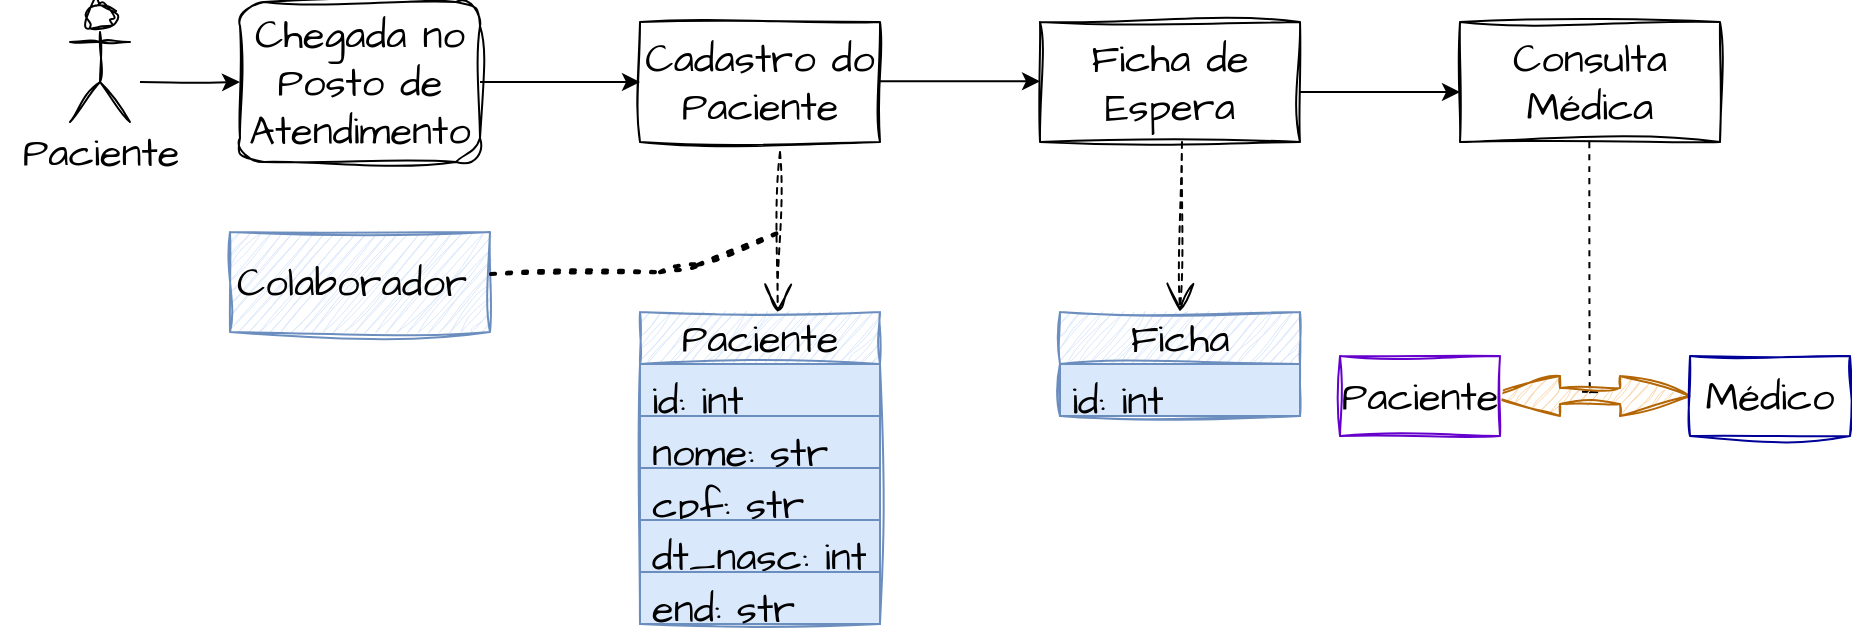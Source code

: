 <mxfile version="21.0.4" type="github">
  <diagram name="Page-1" id="2a216829-ef6e-dabb-86c1-c78162f3ba2b">
    <mxGraphModel dx="1195" dy="663" grid="1" gridSize="10" guides="1" tooltips="1" connect="1" arrows="1" fold="1" page="1" pageScale="1" pageWidth="850" pageHeight="1100" background="none" math="0" shadow="0">
      <root>
        <mxCell id="0" />
        <mxCell id="1" parent="0" />
        <mxCell id="7a84cebc1def654-2" value="Chegada no Posto de Atendimento" style="shape=ext;rounded=1;html=1;whiteSpace=wrap;labelBackgroundColor=none;sketch=1;curveFitting=1;jiggle=2;fontFamily=Architects Daughter;fontSource=https%3A%2F%2Ffonts.googleapis.com%2Fcss%3Ffamily%3DArchitects%2BDaughter;fontSize=20;" parent="1" vertex="1">
          <mxGeometry x="140" y="95" width="120" height="80" as="geometry" />
        </mxCell>
        <mxCell id="7a84cebc1def654-36" style="edgeStyle=orthogonalEdgeStyle;rounded=1;html=1;jettySize=auto;orthogonalLoop=1;labelBackgroundColor=none;fontColor=default;" parent="1" target="7a84cebc1def654-2" edge="1">
          <mxGeometry relative="1" as="geometry">
            <mxPoint x="90" y="135" as="sourcePoint" />
          </mxGeometry>
        </mxCell>
        <mxCell id="7a84cebc1def654-39" style="edgeStyle=orthogonalEdgeStyle;rounded=1;html=1;jettySize=auto;orthogonalLoop=1;labelBackgroundColor=none;fontColor=default;" parent="1" source="7a84cebc1def654-2" edge="1">
          <mxGeometry relative="1" as="geometry">
            <mxPoint x="340" y="135" as="targetPoint" />
          </mxGeometry>
        </mxCell>
        <mxCell id="9pvashHS6H_EsKyoVE9t-11" value="" style="shape=umlActor;verticalLabelPosition=bottom;verticalAlign=top;html=1;outlineConnect=0;sketch=1;hachureGap=4;jiggle=2;curveFitting=1;fontFamily=Architects Daughter;fontSource=https%3A%2F%2Ffonts.googleapis.com%2Fcss%3Ffamily%3DArchitects%2BDaughter;fontSize=20;" vertex="1" parent="1">
          <mxGeometry x="55" y="95" width="30" height="60" as="geometry" />
        </mxCell>
        <mxCell id="9pvashHS6H_EsKyoVE9t-12" value="Paciente" style="text;html=1;align=center;verticalAlign=middle;resizable=0;points=[];autosize=1;strokeColor=none;fillColor=none;fontSize=20;fontFamily=Architects Daughter;" vertex="1" parent="1">
          <mxGeometry x="20" y="150" width="100" height="40" as="geometry" />
        </mxCell>
        <mxCell id="9pvashHS6H_EsKyoVE9t-16" value="Cadastro do Paciente" style="rounded=0;whiteSpace=wrap;html=1;hachureGap=4;fontFamily=Architects Daughter;fontSource=https%3A%2F%2Ffonts.googleapis.com%2Fcss%3Ffamily%3DArchitects%2BDaughter;fontSize=20;sketch=1;curveFitting=1;jiggle=2;shadow=0;glass=0;" vertex="1" parent="1">
          <mxGeometry x="340" y="105" width="120" height="60" as="geometry" />
        </mxCell>
        <mxCell id="9pvashHS6H_EsKyoVE9t-17" value="Paciente" style="swimlane;fontStyle=0;childLayout=stackLayout;horizontal=1;startSize=26;fillColor=#dae8fc;horizontalStack=0;resizeParent=1;resizeParentMax=0;resizeLast=0;collapsible=1;marginBottom=0;whiteSpace=wrap;html=1;sketch=1;hachureGap=4;jiggle=2;curveFitting=1;fontFamily=Architects Daughter;fontSource=https%3A%2F%2Ffonts.googleapis.com%2Fcss%3Ffamily%3DArchitects%2BDaughter;fontSize=20;strokeColor=#6c8ebf;" vertex="1" parent="1">
          <mxGeometry x="340" y="250" width="120" height="156" as="geometry" />
        </mxCell>
        <mxCell id="9pvashHS6H_EsKyoVE9t-18" value="id: int" style="text;strokeColor=#6c8ebf;fillColor=#dae8fc;align=left;verticalAlign=top;spacingLeft=4;spacingRight=4;overflow=hidden;rotatable=0;points=[[0,0.5],[1,0.5]];portConstraint=eastwest;whiteSpace=wrap;html=1;fontSize=20;fontFamily=Architects Daughter;" vertex="1" parent="9pvashHS6H_EsKyoVE9t-17">
          <mxGeometry y="26" width="120" height="26" as="geometry" />
        </mxCell>
        <mxCell id="9pvashHS6H_EsKyoVE9t-20" value="nome: str" style="text;strokeColor=#6c8ebf;fillColor=#dae8fc;align=left;verticalAlign=top;spacingLeft=4;spacingRight=4;overflow=hidden;rotatable=0;points=[[0,0.5],[1,0.5]];portConstraint=eastwest;whiteSpace=wrap;html=1;fontSize=20;fontFamily=Architects Daughter;" vertex="1" parent="9pvashHS6H_EsKyoVE9t-17">
          <mxGeometry y="52" width="120" height="26" as="geometry" />
        </mxCell>
        <mxCell id="9pvashHS6H_EsKyoVE9t-21" value="cpf: str&lt;br&gt;" style="text;strokeColor=#6c8ebf;fillColor=#dae8fc;align=left;verticalAlign=top;spacingLeft=4;spacingRight=4;overflow=hidden;rotatable=0;points=[[0,0.5],[1,0.5]];portConstraint=eastwest;whiteSpace=wrap;html=1;fontSize=20;fontFamily=Architects Daughter;" vertex="1" parent="9pvashHS6H_EsKyoVE9t-17">
          <mxGeometry y="78" width="120" height="26" as="geometry" />
        </mxCell>
        <mxCell id="9pvashHS6H_EsKyoVE9t-22" value="dt_nasc: int" style="text;strokeColor=#6c8ebf;fillColor=#dae8fc;align=left;verticalAlign=top;spacingLeft=4;spacingRight=4;overflow=hidden;rotatable=0;points=[[0,0.5],[1,0.5]];portConstraint=eastwest;whiteSpace=wrap;html=1;fontSize=20;fontFamily=Architects Daughter;" vertex="1" parent="9pvashHS6H_EsKyoVE9t-17">
          <mxGeometry y="104" width="120" height="26" as="geometry" />
        </mxCell>
        <mxCell id="9pvashHS6H_EsKyoVE9t-23" value="end: str" style="text;strokeColor=#6c8ebf;fillColor=#dae8fc;align=left;verticalAlign=top;spacingLeft=4;spacingRight=4;overflow=hidden;rotatable=0;points=[[0,0.5],[1,0.5]];portConstraint=eastwest;whiteSpace=wrap;html=1;fontSize=20;fontFamily=Architects Daughter;" vertex="1" parent="9pvashHS6H_EsKyoVE9t-17">
          <mxGeometry y="130" width="120" height="26" as="geometry" />
        </mxCell>
        <mxCell id="9pvashHS6H_EsKyoVE9t-24" value="" style="endArrow=open;endSize=12;dashed=1;html=1;sketch=1;hachureGap=4;jiggle=2;curveFitting=1;fontFamily=Architects Daughter;fontSource=https%3A%2F%2Ffonts.googleapis.com%2Fcss%3Ffamily%3DArchitects%2BDaughter;fontSize=16;entryX=0.574;entryY=0.002;entryDx=0;entryDy=0;entryPerimeter=0;" edge="1" parent="1" target="9pvashHS6H_EsKyoVE9t-17">
          <mxGeometry x="1" y="-179" width="160" relative="1" as="geometry">
            <mxPoint x="410" y="170" as="sourcePoint" />
            <mxPoint x="420" y="230" as="targetPoint" />
            <mxPoint x="10" y="62" as="offset" />
          </mxGeometry>
        </mxCell>
        <mxCell id="9pvashHS6H_EsKyoVE9t-26" style="edgeStyle=orthogonalEdgeStyle;rounded=1;html=1;jettySize=auto;orthogonalLoop=1;labelBackgroundColor=none;fontColor=default;" edge="1" parent="1">
          <mxGeometry relative="1" as="geometry">
            <mxPoint x="460" y="134.66" as="sourcePoint" />
            <mxPoint x="540" y="134.66" as="targetPoint" />
          </mxGeometry>
        </mxCell>
        <mxCell id="9pvashHS6H_EsKyoVE9t-27" value="Ficha de Espera" style="html=1;whiteSpace=wrap;sketch=1;hachureGap=4;jiggle=2;curveFitting=1;fontFamily=Architects Daughter;fontSource=https%3A%2F%2Ffonts.googleapis.com%2Fcss%3Ffamily%3DArchitects%2BDaughter;fontSize=20;" vertex="1" parent="1">
          <mxGeometry x="540" y="105" width="130" height="60" as="geometry" />
        </mxCell>
        <mxCell id="9pvashHS6H_EsKyoVE9t-28" value="" style="endArrow=open;endSize=12;dashed=1;html=1;sketch=1;hachureGap=4;jiggle=2;curveFitting=1;fontFamily=Architects Daughter;fontSource=https%3A%2F%2Ffonts.googleapis.com%2Fcss%3Ffamily%3DArchitects%2BDaughter;fontSize=16;" edge="1" parent="1">
          <mxGeometry x="1" y="-179" width="160" relative="1" as="geometry">
            <mxPoint x="611" y="165" as="sourcePoint" />
            <mxPoint x="610" y="250" as="targetPoint" />
            <mxPoint x="10" y="62" as="offset" />
          </mxGeometry>
        </mxCell>
        <mxCell id="9pvashHS6H_EsKyoVE9t-29" value="Ficha" style="swimlane;fontStyle=0;childLayout=stackLayout;horizontal=1;startSize=26;fillColor=#dae8fc;horizontalStack=0;resizeParent=1;resizeParentMax=0;resizeLast=0;collapsible=1;marginBottom=0;whiteSpace=wrap;html=1;sketch=1;hachureGap=4;jiggle=2;curveFitting=1;fontFamily=Architects Daughter;fontSource=https%3A%2F%2Ffonts.googleapis.com%2Fcss%3Ffamily%3DArchitects%2BDaughter;fontSize=20;strokeColor=#6c8ebf;" vertex="1" parent="1">
          <mxGeometry x="550" y="250" width="120" height="52" as="geometry" />
        </mxCell>
        <mxCell id="9pvashHS6H_EsKyoVE9t-30" value="id: int" style="text;strokeColor=#6c8ebf;fillColor=#dae8fc;align=left;verticalAlign=top;spacingLeft=4;spacingRight=4;overflow=hidden;rotatable=0;points=[[0,0.5],[1,0.5]];portConstraint=eastwest;whiteSpace=wrap;html=1;fontSize=20;fontFamily=Architects Daughter;" vertex="1" parent="9pvashHS6H_EsKyoVE9t-29">
          <mxGeometry y="26" width="120" height="26" as="geometry" />
        </mxCell>
        <mxCell id="9pvashHS6H_EsKyoVE9t-43" value="Colaborador&amp;nbsp;" style="rounded=0;whiteSpace=wrap;html=1;sketch=1;hachureGap=4;jiggle=2;curveFitting=1;fontFamily=Architects Daughter;fontSource=https%3A%2F%2Ffonts.googleapis.com%2Fcss%3Ffamily%3DArchitects%2BDaughter;fontSize=20;fillColor=#dae8fc;strokeColor=#6c8ebf;" vertex="1" parent="1">
          <mxGeometry x="135" y="210" width="130" height="50" as="geometry" />
        </mxCell>
        <mxCell id="9pvashHS6H_EsKyoVE9t-45" value="" style="endArrow=none;dashed=1;html=1;dashPattern=1 3;strokeWidth=2;sketch=1;hachureGap=4;jiggle=2;curveFitting=1;fontFamily=Architects Daughter;fontSource=https%3A%2F%2Ffonts.googleapis.com%2Fcss%3Ffamily%3DArchitects%2BDaughter;fontSize=16;exitX=1.004;exitY=0.42;exitDx=0;exitDy=0;exitPerimeter=0;" edge="1" parent="1" source="9pvashHS6H_EsKyoVE9t-43">
          <mxGeometry width="50" height="50" relative="1" as="geometry">
            <mxPoint x="300" y="220" as="sourcePoint" />
            <mxPoint x="410" y="210" as="targetPoint" />
            <Array as="points">
              <mxPoint x="360" y="230" />
            </Array>
          </mxGeometry>
        </mxCell>
        <mxCell id="9pvashHS6H_EsKyoVE9t-46" style="edgeStyle=orthogonalEdgeStyle;rounded=1;html=1;jettySize=auto;orthogonalLoop=1;labelBackgroundColor=none;fontColor=default;" edge="1" parent="1">
          <mxGeometry relative="1" as="geometry">
            <mxPoint x="670" y="140" as="sourcePoint" />
            <mxPoint x="750" y="140" as="targetPoint" />
          </mxGeometry>
        </mxCell>
        <mxCell id="9pvashHS6H_EsKyoVE9t-47" value="Consulta Médica" style="html=1;whiteSpace=wrap;sketch=1;hachureGap=4;jiggle=2;curveFitting=1;fontFamily=Architects Daughter;fontSource=https%3A%2F%2Ffonts.googleapis.com%2Fcss%3Ffamily%3DArchitects%2BDaughter;fontSize=20;" vertex="1" parent="1">
          <mxGeometry x="750" y="105" width="130" height="60" as="geometry" />
        </mxCell>
        <mxCell id="9pvashHS6H_EsKyoVE9t-50" style="edgeStyle=orthogonalEdgeStyle;html=1;jettySize=auto;orthogonalLoop=1;labelBackgroundColor=none;fontColor=default;exitX=0.577;exitY=1.083;exitDx=0;exitDy=0;exitPerimeter=0;dashed=1;jumpStyle=none;curved=1;endArrow=baseDash;endFill=0;" edge="1" parent="1">
          <mxGeometry relative="1" as="geometry">
            <mxPoint x="814.66" y="165.0" as="sourcePoint" />
            <mxPoint x="815" y="290" as="targetPoint" />
            <Array as="points">
              <mxPoint x="814.67" y="300.53" />
            </Array>
          </mxGeometry>
        </mxCell>
        <mxCell id="9pvashHS6H_EsKyoVE9t-51" value="" style="html=1;shadow=0;dashed=0;align=center;verticalAlign=middle;shape=mxgraph.arrows2.twoWayArrow;dy=0.6;dx=35;sketch=1;hachureGap=4;jiggle=2;curveFitting=1;fontFamily=Architects Daughter;fontSource=https%3A%2F%2Ffonts.googleapis.com%2Fcss%3Ffamily%3DArchitects%2BDaughter;fontSize=20;fillColor=#fad7ac;strokeColor=#b46504;" vertex="1" parent="1">
          <mxGeometry x="765" y="282" width="100" height="20" as="geometry" />
        </mxCell>
        <mxCell id="9pvashHS6H_EsKyoVE9t-53" value="Paciente" style="rounded=0;whiteSpace=wrap;html=1;hachureGap=4;fontFamily=Architects Daughter;fontSource=https%3A%2F%2Ffonts.googleapis.com%2Fcss%3Ffamily%3DArchitects%2BDaughter;fontSize=20;sketch=1;curveFitting=1;jiggle=2;shadow=0;glass=0;strokeColor=#6600CC;" vertex="1" parent="1">
          <mxGeometry x="690" y="272" width="80" height="40" as="geometry" />
        </mxCell>
        <mxCell id="9pvashHS6H_EsKyoVE9t-54" value="Médico" style="rounded=0;whiteSpace=wrap;html=1;hachureGap=4;fontFamily=Architects Daughter;fontSource=https%3A%2F%2Ffonts.googleapis.com%2Fcss%3Ffamily%3DArchitects%2BDaughter;fontSize=20;sketch=1;curveFitting=1;jiggle=2;shadow=0;glass=0;strokeColor=#000099;" vertex="1" parent="1">
          <mxGeometry x="865" y="272" width="80" height="40" as="geometry" />
        </mxCell>
      </root>
    </mxGraphModel>
  </diagram>
</mxfile>
